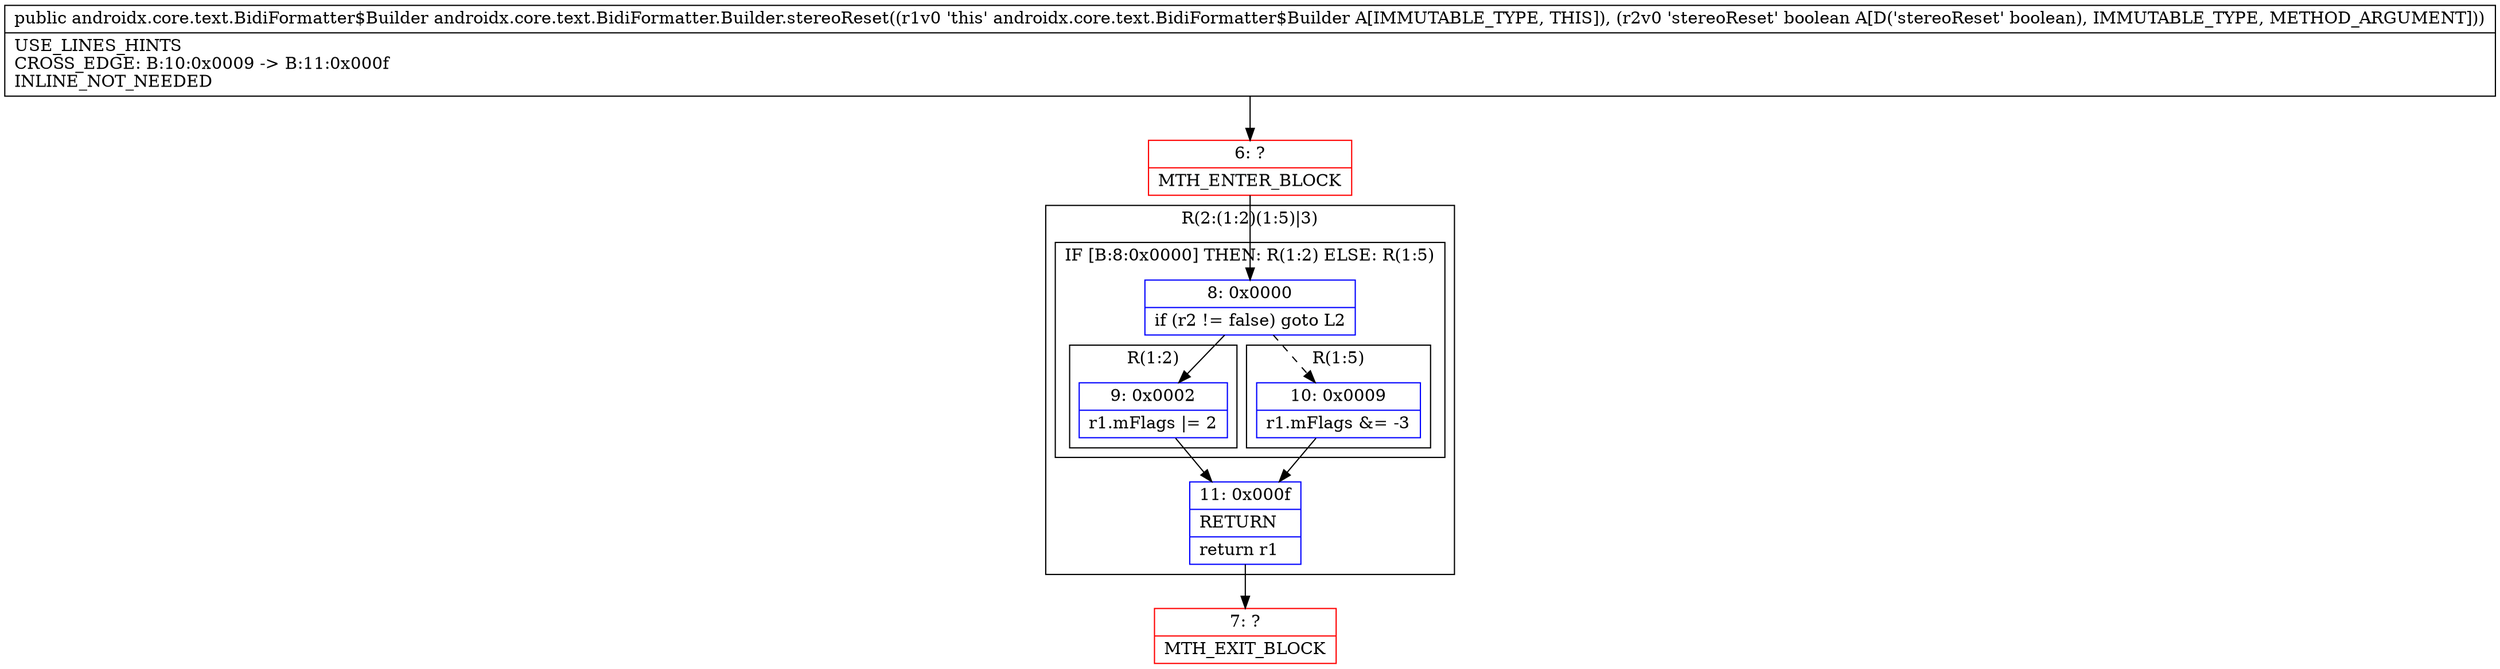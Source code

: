 digraph "CFG forandroidx.core.text.BidiFormatter.Builder.stereoReset(Z)Landroidx\/core\/text\/BidiFormatter$Builder;" {
subgraph cluster_Region_1542596367 {
label = "R(2:(1:2)(1:5)|3)";
node [shape=record,color=blue];
subgraph cluster_IfRegion_916453115 {
label = "IF [B:8:0x0000] THEN: R(1:2) ELSE: R(1:5)";
node [shape=record,color=blue];
Node_8 [shape=record,label="{8\:\ 0x0000|if (r2 != false) goto L2\l}"];
subgraph cluster_Region_1813677795 {
label = "R(1:2)";
node [shape=record,color=blue];
Node_9 [shape=record,label="{9\:\ 0x0002|r1.mFlags \|= 2\l}"];
}
subgraph cluster_Region_790518532 {
label = "R(1:5)";
node [shape=record,color=blue];
Node_10 [shape=record,label="{10\:\ 0x0009|r1.mFlags &= \-3\l}"];
}
}
Node_11 [shape=record,label="{11\:\ 0x000f|RETURN\l|return r1\l}"];
}
Node_6 [shape=record,color=red,label="{6\:\ ?|MTH_ENTER_BLOCK\l}"];
Node_7 [shape=record,color=red,label="{7\:\ ?|MTH_EXIT_BLOCK\l}"];
MethodNode[shape=record,label="{public androidx.core.text.BidiFormatter$Builder androidx.core.text.BidiFormatter.Builder.stereoReset((r1v0 'this' androidx.core.text.BidiFormatter$Builder A[IMMUTABLE_TYPE, THIS]), (r2v0 'stereoReset' boolean A[D('stereoReset' boolean), IMMUTABLE_TYPE, METHOD_ARGUMENT]))  | USE_LINES_HINTS\lCROSS_EDGE: B:10:0x0009 \-\> B:11:0x000f\lINLINE_NOT_NEEDED\l}"];
MethodNode -> Node_6;Node_8 -> Node_9;
Node_8 -> Node_10[style=dashed];
Node_9 -> Node_11;
Node_10 -> Node_11;
Node_11 -> Node_7;
Node_6 -> Node_8;
}

